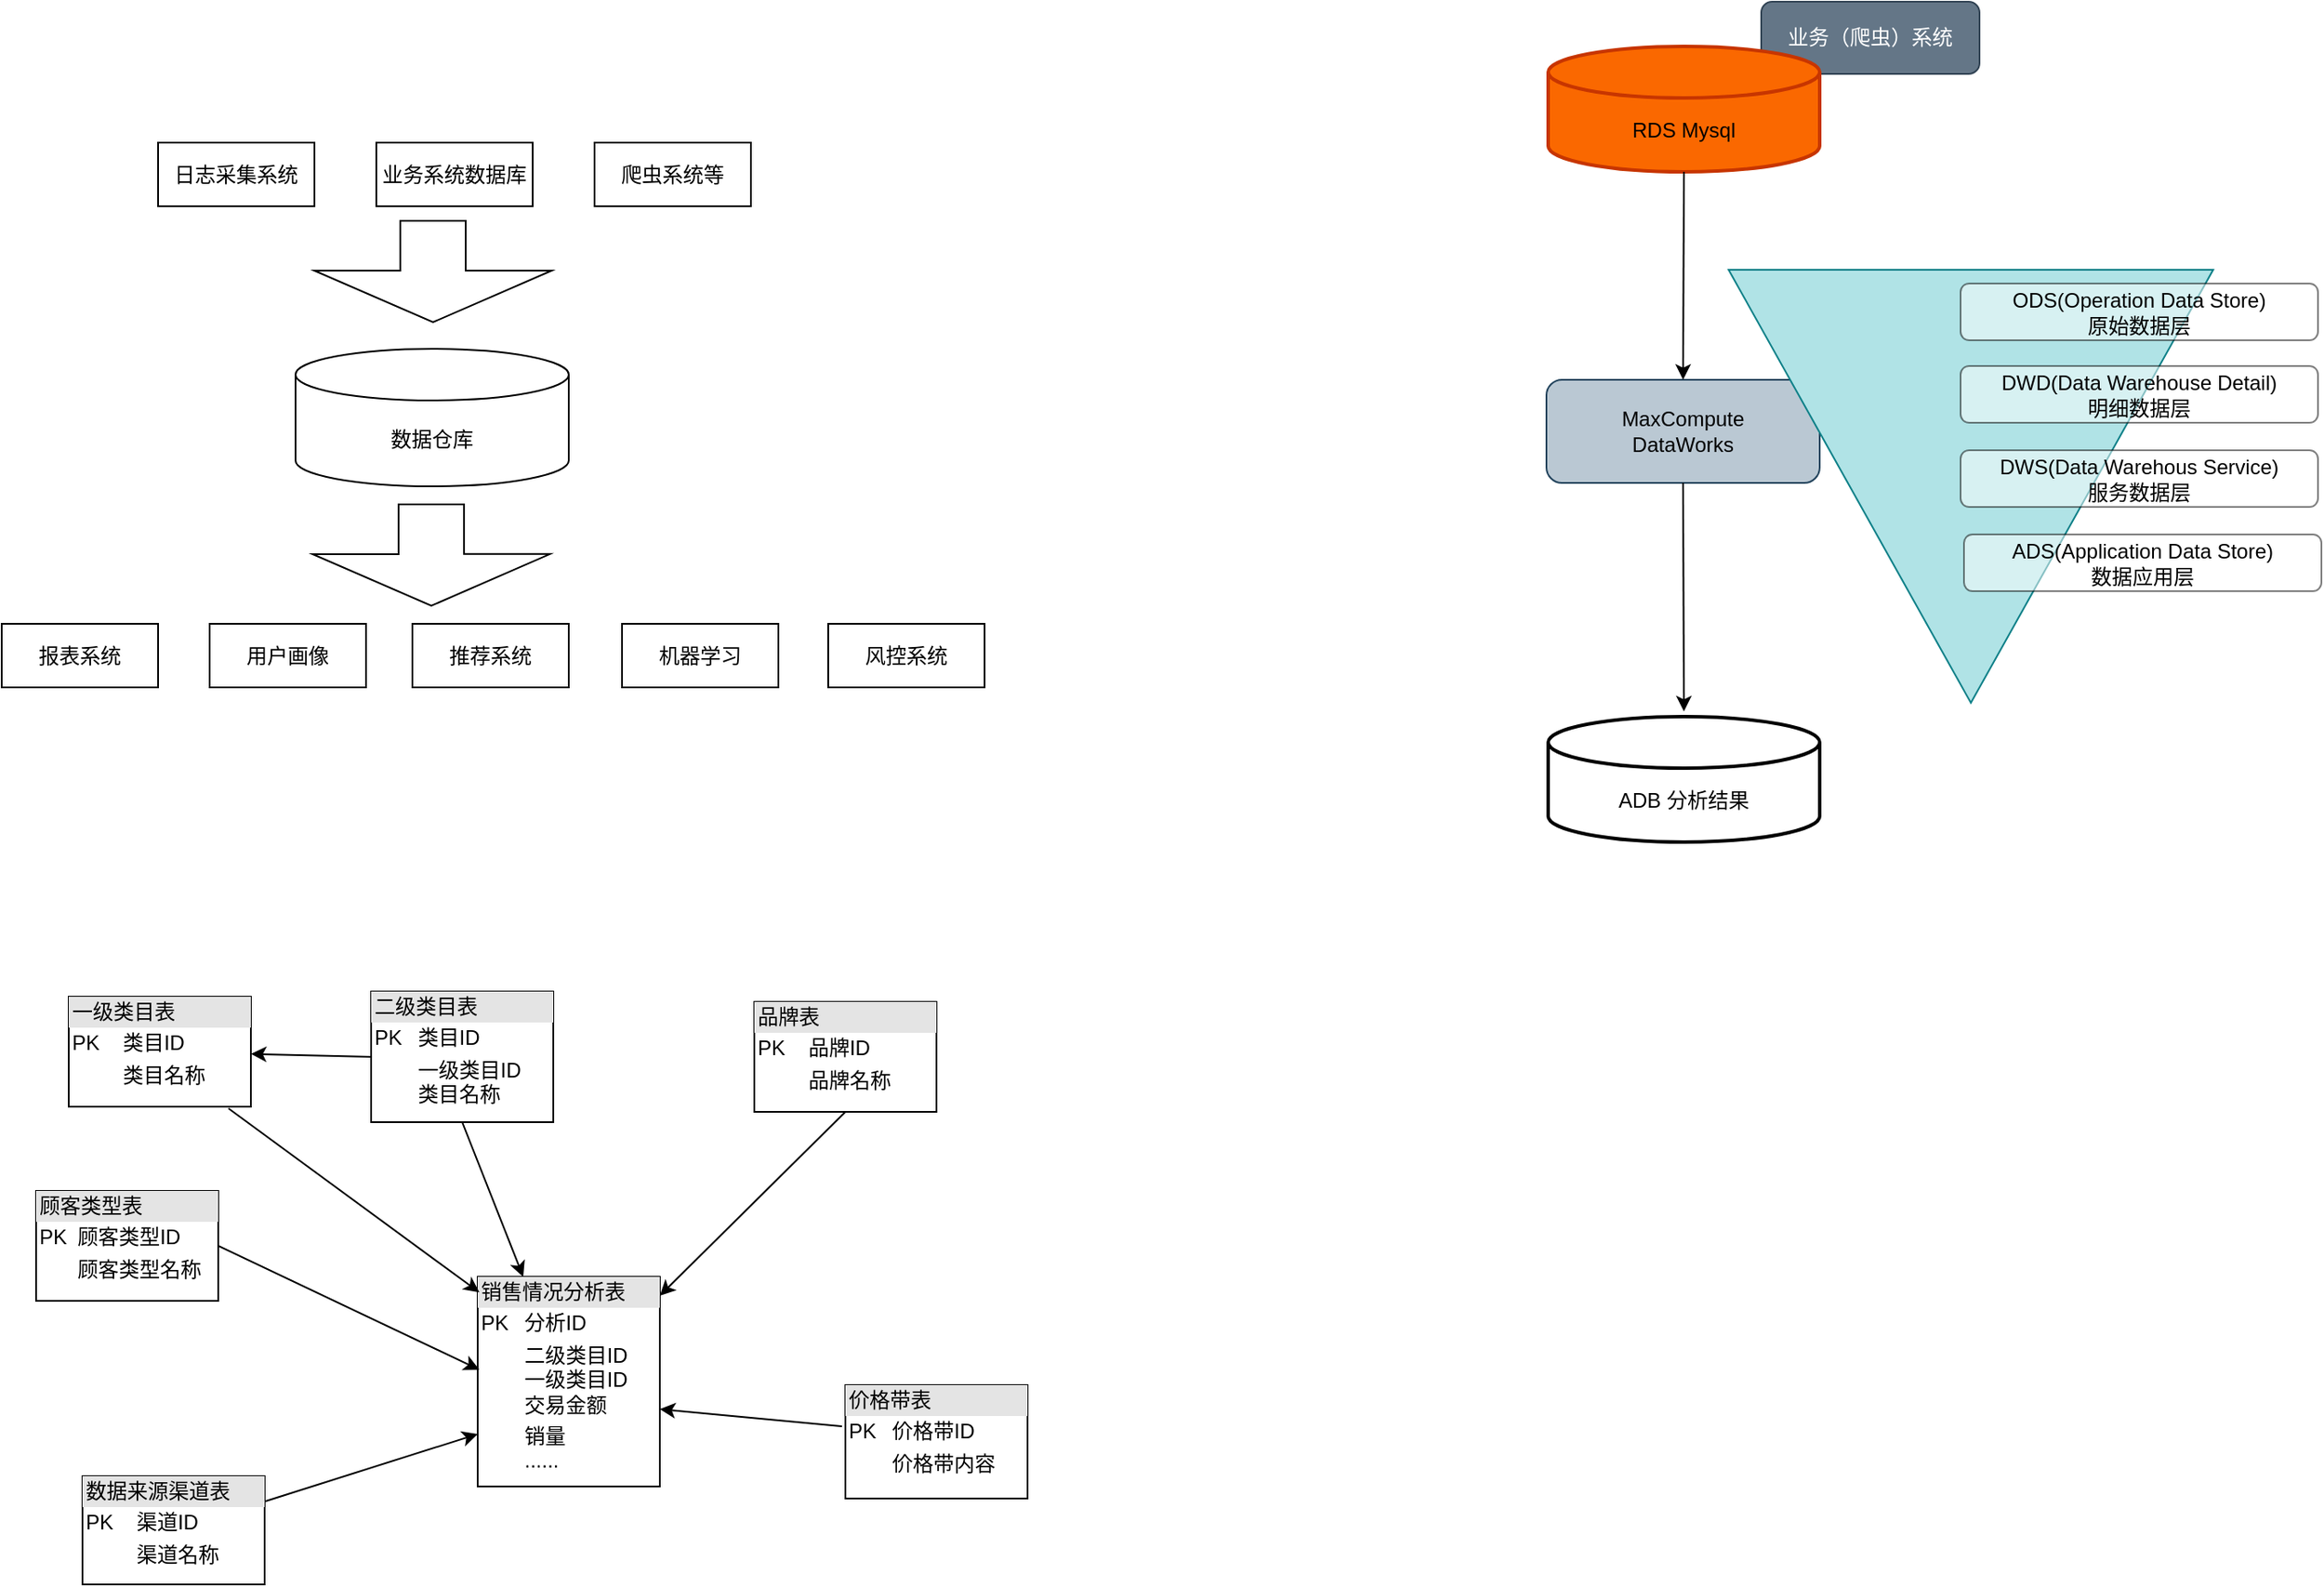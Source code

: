 <mxfile version="21.0.6" type="github">
  <diagram name="第 1 页" id="Camr7XsZ0Y0K7MddpfSk">
    <mxGraphModel dx="1434" dy="756" grid="0" gridSize="10" guides="1" tooltips="1" connect="1" arrows="1" fold="1" page="1" pageScale="1" pageWidth="1920" pageHeight="1200" math="0" shadow="0">
      <root>
        <mxCell id="0" />
        <mxCell id="1" parent="0" />
        <mxCell id="FXYnp829lOooSJC_CmGT-1" value="业务系统数据库" style="rounded=0;whiteSpace=wrap;html=1;" parent="1" vertex="1">
          <mxGeometry x="337" y="160" width="91" height="37" as="geometry" />
        </mxCell>
        <mxCell id="FXYnp829lOooSJC_CmGT-2" value="日志采集系统" style="rounded=0;whiteSpace=wrap;html=1;" parent="1" vertex="1">
          <mxGeometry x="210" y="160" width="91" height="37" as="geometry" />
        </mxCell>
        <mxCell id="FXYnp829lOooSJC_CmGT-3" value="爬虫系统等" style="rounded=0;whiteSpace=wrap;html=1;" parent="1" vertex="1">
          <mxGeometry x="464" y="160" width="91" height="37" as="geometry" />
        </mxCell>
        <mxCell id="FXYnp829lOooSJC_CmGT-5" value="" style="shape=flexArrow;endArrow=classic;html=1;rounded=0;endWidth=99.048;endSize=9.686;width=38.095;" parent="1" edge="1">
          <mxGeometry width="50" height="50" relative="1" as="geometry">
            <mxPoint x="370" y="205" as="sourcePoint" />
            <mxPoint x="370" y="265" as="targetPoint" />
          </mxGeometry>
        </mxCell>
        <mxCell id="FXYnp829lOooSJC_CmGT-6" value="数据仓库" style="shape=cylinder3;whiteSpace=wrap;html=1;boundedLbl=1;backgroundOutline=1;size=15;" parent="1" vertex="1">
          <mxGeometry x="290" y="280" width="159" height="80" as="geometry" />
        </mxCell>
        <mxCell id="FXYnp829lOooSJC_CmGT-7" value="" style="shape=flexArrow;endArrow=classic;html=1;rounded=0;endWidth=99.048;endSize=9.686;width=38.095;" parent="1" edge="1">
          <mxGeometry width="50" height="50" relative="1" as="geometry">
            <mxPoint x="369" y="370" as="sourcePoint" />
            <mxPoint x="369.02" y="430" as="targetPoint" />
          </mxGeometry>
        </mxCell>
        <mxCell id="FXYnp829lOooSJC_CmGT-8" value="报表系统" style="rounded=0;whiteSpace=wrap;html=1;" parent="1" vertex="1">
          <mxGeometry x="119" y="440" width="91" height="37" as="geometry" />
        </mxCell>
        <mxCell id="FXYnp829lOooSJC_CmGT-9" value="用户画像" style="rounded=0;whiteSpace=wrap;html=1;" parent="1" vertex="1">
          <mxGeometry x="240" y="440" width="91" height="37" as="geometry" />
        </mxCell>
        <mxCell id="FXYnp829lOooSJC_CmGT-10" value="推荐系统" style="rounded=0;whiteSpace=wrap;html=1;" parent="1" vertex="1">
          <mxGeometry x="358" y="440" width="91" height="37" as="geometry" />
        </mxCell>
        <mxCell id="FXYnp829lOooSJC_CmGT-11" value="机器学习" style="rounded=0;whiteSpace=wrap;html=1;" parent="1" vertex="1">
          <mxGeometry x="480" y="440" width="91" height="37" as="geometry" />
        </mxCell>
        <mxCell id="FXYnp829lOooSJC_CmGT-12" value="风控系统" style="rounded=0;whiteSpace=wrap;html=1;" parent="1" vertex="1">
          <mxGeometry x="600" y="440" width="91" height="37" as="geometry" />
        </mxCell>
        <mxCell id="FXYnp829lOooSJC_CmGT-14" value="ADB 分析结果" style="shape=cylinder3;whiteSpace=wrap;html=1;boundedLbl=1;backgroundOutline=1;size=15;strokeWidth=2;" parent="1" vertex="1">
          <mxGeometry x="1019" y="494" width="158" height="73" as="geometry" />
        </mxCell>
        <mxCell id="FXYnp829lOooSJC_CmGT-15" value="MaxCompute&lt;br&gt;DataWorks" style="rounded=1;whiteSpace=wrap;html=1;fillColor=#bac8d3;strokeColor=#23445d;" parent="1" vertex="1">
          <mxGeometry x="1018" y="298" width="159" height="60" as="geometry" />
        </mxCell>
        <mxCell id="FXYnp829lOooSJC_CmGT-16" value="" style="triangle;whiteSpace=wrap;html=1;direction=south;fillColor=#b0e3e6;strokeColor=#0e8088;" parent="1" vertex="1">
          <mxGeometry x="1124" y="234" width="282" height="252" as="geometry" />
        </mxCell>
        <mxCell id="FXYnp829lOooSJC_CmGT-17" value="业务（爬虫）系统" style="rounded=1;whiteSpace=wrap;html=1;fillColor=#647687;fontColor=#ffffff;strokeColor=#314354;" parent="1" vertex="1">
          <mxGeometry x="1143" y="78" width="127" height="42" as="geometry" />
        </mxCell>
        <mxCell id="FXYnp829lOooSJC_CmGT-13" value="RDS Mysql" style="shape=cylinder3;whiteSpace=wrap;html=1;boundedLbl=1;backgroundOutline=1;size=15;fillColor=#fa6800;fontColor=#000000;strokeColor=#C73500;strokeWidth=2;" parent="1" vertex="1">
          <mxGeometry x="1019" y="104" width="158" height="73" as="geometry" />
        </mxCell>
        <mxCell id="FXYnp829lOooSJC_CmGT-18" value="ODS(Operation Data Store)&lt;br&gt;原始数据层" style="rounded=1;whiteSpace=wrap;html=1;opacity=50;" parent="1" vertex="1">
          <mxGeometry x="1259" y="242" width="208" height="33" as="geometry" />
        </mxCell>
        <mxCell id="FXYnp829lOooSJC_CmGT-19" value="DWD(Data Warehouse Detail)&lt;br&gt;明细数据层" style="rounded=1;whiteSpace=wrap;html=1;opacity=50;" parent="1" vertex="1">
          <mxGeometry x="1259" y="290" width="208" height="33" as="geometry" />
        </mxCell>
        <mxCell id="FXYnp829lOooSJC_CmGT-20" value="DWS(Data Warehous Service)&lt;br&gt;服务数据层" style="rounded=1;whiteSpace=wrap;html=1;opacity=50;" parent="1" vertex="1">
          <mxGeometry x="1259" y="339" width="208" height="33" as="geometry" />
        </mxCell>
        <mxCell id="FXYnp829lOooSJC_CmGT-21" value="ADS(Application Data Store)&lt;br&gt;数据应用层" style="rounded=1;whiteSpace=wrap;html=1;opacity=50;" parent="1" vertex="1">
          <mxGeometry x="1261" y="388" width="208" height="33" as="geometry" />
        </mxCell>
        <mxCell id="FXYnp829lOooSJC_CmGT-22" value="" style="endArrow=classic;html=1;rounded=0;exitX=0.5;exitY=1;exitDx=0;exitDy=0;exitPerimeter=0;entryX=0.5;entryY=0;entryDx=0;entryDy=0;" parent="1" source="FXYnp829lOooSJC_CmGT-13" target="FXYnp829lOooSJC_CmGT-15" edge="1">
          <mxGeometry width="50" height="50" relative="1" as="geometry">
            <mxPoint x="1036" y="414" as="sourcePoint" />
            <mxPoint x="1086" y="364" as="targetPoint" />
          </mxGeometry>
        </mxCell>
        <mxCell id="FXYnp829lOooSJC_CmGT-23" value="" style="endArrow=classic;html=1;rounded=0;exitX=0.5;exitY=1;exitDx=0;exitDy=0;" parent="1" source="FXYnp829lOooSJC_CmGT-15" edge="1">
          <mxGeometry width="50" height="50" relative="1" as="geometry">
            <mxPoint x="1108" y="187" as="sourcePoint" />
            <mxPoint x="1098" y="491" as="targetPoint" />
          </mxGeometry>
        </mxCell>
        <mxCell id="yPJUKPhEiXUpKDeNURGP-5" value="&lt;div style=&quot;box-sizing:border-box;width:100%;background:#e4e4e4;padding:2px;&quot;&gt;销售情况分析表&lt;/div&gt;&lt;table style=&quot;width:100%;font-size:1em;&quot; cellpadding=&quot;2&quot; cellspacing=&quot;0&quot;&gt;&lt;tbody&gt;&lt;tr&gt;&lt;td&gt;PK&lt;/td&gt;&lt;td&gt;分析ID&lt;/td&gt;&lt;/tr&gt;&lt;tr&gt;&lt;td&gt;&lt;br&gt;&lt;/td&gt;&lt;td&gt;二级类目ID&lt;br&gt;一级类目ID&lt;br&gt;交易金额&lt;/td&gt;&lt;/tr&gt;&lt;tr&gt;&lt;td&gt;&lt;/td&gt;&lt;td&gt;销量&lt;br&gt;......&lt;/td&gt;&lt;/tr&gt;&lt;/tbody&gt;&lt;/table&gt;" style="verticalAlign=top;align=left;overflow=fill;html=1;whiteSpace=wrap;" vertex="1" parent="1">
          <mxGeometry x="396" y="820" width="106" height="122" as="geometry" />
        </mxCell>
        <mxCell id="yPJUKPhEiXUpKDeNURGP-6" value="&lt;div style=&quot;box-sizing:border-box;width:100%;background:#e4e4e4;padding:2px;&quot;&gt;顾客类型表&lt;/div&gt;&lt;table style=&quot;width:100%;font-size:1em;&quot; cellpadding=&quot;2&quot; cellspacing=&quot;0&quot;&gt;&lt;tbody&gt;&lt;tr&gt;&lt;td&gt;PK&lt;/td&gt;&lt;td&gt;顾客类型ID&lt;/td&gt;&lt;/tr&gt;&lt;tr&gt;&lt;td&gt;&lt;br&gt;&lt;/td&gt;&lt;td&gt;顾客类型名称&lt;/td&gt;&lt;/tr&gt;&lt;tr&gt;&lt;td&gt;&lt;/td&gt;&lt;td&gt;&lt;br&gt;&lt;/td&gt;&lt;/tr&gt;&lt;/tbody&gt;&lt;/table&gt;" style="verticalAlign=top;align=left;overflow=fill;html=1;whiteSpace=wrap;" vertex="1" parent="1">
          <mxGeometry x="139" y="770" width="106" height="64" as="geometry" />
        </mxCell>
        <mxCell id="yPJUKPhEiXUpKDeNURGP-7" value="&lt;div style=&quot;box-sizing:border-box;width:100%;background:#e4e4e4;padding:2px;&quot;&gt;二级类目表&lt;/div&gt;&lt;table style=&quot;width:100%;font-size:1em;&quot; cellpadding=&quot;2&quot; cellspacing=&quot;0&quot;&gt;&lt;tbody&gt;&lt;tr&gt;&lt;td&gt;PK&lt;/td&gt;&lt;td&gt;类目ID&lt;/td&gt;&lt;/tr&gt;&lt;tr&gt;&lt;td&gt;&lt;br&gt;&lt;/td&gt;&lt;td&gt;一级类目ID&lt;br&gt;类目名称&lt;/td&gt;&lt;/tr&gt;&lt;tr&gt;&lt;td&gt;&lt;/td&gt;&lt;td&gt;&lt;br&gt;&lt;/td&gt;&lt;/tr&gt;&lt;/tbody&gt;&lt;/table&gt;" style="verticalAlign=top;align=left;overflow=fill;html=1;whiteSpace=wrap;" vertex="1" parent="1">
          <mxGeometry x="334" y="654" width="106" height="76" as="geometry" />
        </mxCell>
        <mxCell id="yPJUKPhEiXUpKDeNURGP-8" value="&lt;div style=&quot;box-sizing:border-box;width:100%;background:#e4e4e4;padding:2px;&quot;&gt;品牌表&lt;/div&gt;&lt;table style=&quot;width:100%;font-size:1em;&quot; cellpadding=&quot;2&quot; cellspacing=&quot;0&quot;&gt;&lt;tbody&gt;&lt;tr&gt;&lt;td&gt;PK&lt;/td&gt;&lt;td&gt;品牌ID&lt;/td&gt;&lt;/tr&gt;&lt;tr&gt;&lt;td&gt;&lt;br&gt;&lt;/td&gt;&lt;td&gt;品牌名称&lt;/td&gt;&lt;/tr&gt;&lt;tr&gt;&lt;td&gt;&lt;/td&gt;&lt;td&gt;&lt;br&gt;&lt;/td&gt;&lt;/tr&gt;&lt;/tbody&gt;&lt;/table&gt;" style="verticalAlign=top;align=left;overflow=fill;html=1;whiteSpace=wrap;" vertex="1" parent="1">
          <mxGeometry x="557" y="660" width="106" height="64" as="geometry" />
        </mxCell>
        <mxCell id="yPJUKPhEiXUpKDeNURGP-10" value="&lt;div style=&quot;box-sizing:border-box;width:100%;background:#e4e4e4;padding:2px;&quot;&gt;数据来源渠道表&lt;/div&gt;&lt;table style=&quot;width:100%;font-size:1em;&quot; cellpadding=&quot;2&quot; cellspacing=&quot;0&quot;&gt;&lt;tbody&gt;&lt;tr&gt;&lt;td&gt;PK&lt;/td&gt;&lt;td&gt;渠道ID&lt;/td&gt;&lt;/tr&gt;&lt;tr&gt;&lt;td&gt;&lt;br&gt;&lt;/td&gt;&lt;td&gt;渠道名称&lt;/td&gt;&lt;/tr&gt;&lt;tr&gt;&lt;td&gt;&lt;/td&gt;&lt;td&gt;&lt;br&gt;&lt;/td&gt;&lt;/tr&gt;&lt;/tbody&gt;&lt;/table&gt;" style="verticalAlign=top;align=left;overflow=fill;html=1;whiteSpace=wrap;" vertex="1" parent="1">
          <mxGeometry x="166" y="936" width="106" height="63" as="geometry" />
        </mxCell>
        <mxCell id="yPJUKPhEiXUpKDeNURGP-12" value="&lt;div style=&quot;box-sizing:border-box;width:100%;background:#e4e4e4;padding:2px;&quot;&gt;价格带表&lt;/div&gt;&lt;table style=&quot;width:100%;font-size:1em;&quot; cellpadding=&quot;2&quot; cellspacing=&quot;0&quot;&gt;&lt;tbody&gt;&lt;tr&gt;&lt;td&gt;PK&lt;/td&gt;&lt;td&gt;价格带ID&lt;/td&gt;&lt;/tr&gt;&lt;tr&gt;&lt;td&gt;&lt;br&gt;&lt;/td&gt;&lt;td&gt;价格带内容&lt;/td&gt;&lt;/tr&gt;&lt;tr&gt;&lt;td&gt;&lt;/td&gt;&lt;td&gt;&lt;br&gt;&lt;/td&gt;&lt;/tr&gt;&lt;/tbody&gt;&lt;/table&gt;" style="verticalAlign=top;align=left;overflow=fill;html=1;whiteSpace=wrap;" vertex="1" parent="1">
          <mxGeometry x="610" y="883" width="106" height="66" as="geometry" />
        </mxCell>
        <mxCell id="yPJUKPhEiXUpKDeNURGP-14" value="&lt;div style=&quot;box-sizing:border-box;width:100%;background:#e4e4e4;padding:2px;&quot;&gt;一级类目表&lt;/div&gt;&lt;table style=&quot;width:100%;font-size:1em;&quot; cellpadding=&quot;2&quot; cellspacing=&quot;0&quot;&gt;&lt;tbody&gt;&lt;tr&gt;&lt;td&gt;PK&lt;/td&gt;&lt;td&gt;类目ID&lt;/td&gt;&lt;/tr&gt;&lt;tr&gt;&lt;td&gt;&lt;br&gt;&lt;/td&gt;&lt;td&gt;类目名称&lt;/td&gt;&lt;/tr&gt;&lt;tr&gt;&lt;td&gt;&lt;/td&gt;&lt;td&gt;&lt;br&gt;&lt;/td&gt;&lt;/tr&gt;&lt;/tbody&gt;&lt;/table&gt;" style="verticalAlign=top;align=left;overflow=fill;html=1;whiteSpace=wrap;" vertex="1" parent="1">
          <mxGeometry x="158" y="657" width="106" height="64" as="geometry" />
        </mxCell>
        <mxCell id="yPJUKPhEiXUpKDeNURGP-15" value="" style="endArrow=classic;html=1;rounded=0;exitX=0.5;exitY=1;exitDx=0;exitDy=0;entryX=1;entryY=0.09;entryDx=0;entryDy=0;entryPerimeter=0;" edge="1" parent="1" source="yPJUKPhEiXUpKDeNURGP-8" target="yPJUKPhEiXUpKDeNURGP-5">
          <mxGeometry width="50" height="50" relative="1" as="geometry">
            <mxPoint x="610" y="820" as="sourcePoint" />
            <mxPoint x="660" y="770" as="targetPoint" />
          </mxGeometry>
        </mxCell>
        <mxCell id="yPJUKPhEiXUpKDeNURGP-16" value="" style="endArrow=classic;html=1;rounded=0;exitX=-0.019;exitY=0.364;exitDx=0;exitDy=0;entryX=1;entryY=0.631;entryDx=0;entryDy=0;entryPerimeter=0;exitPerimeter=0;" edge="1" parent="1" source="yPJUKPhEiXUpKDeNURGP-12" target="yPJUKPhEiXUpKDeNURGP-5">
          <mxGeometry width="50" height="50" relative="1" as="geometry">
            <mxPoint x="620" y="734" as="sourcePoint" />
            <mxPoint x="512" y="841" as="targetPoint" />
          </mxGeometry>
        </mxCell>
        <mxCell id="yPJUKPhEiXUpKDeNURGP-17" value="" style="endArrow=classic;html=1;rounded=0;entryX=0;entryY=0.75;entryDx=0;entryDy=0;" edge="1" parent="1" source="yPJUKPhEiXUpKDeNURGP-10" target="yPJUKPhEiXUpKDeNURGP-5">
          <mxGeometry width="50" height="50" relative="1" as="geometry">
            <mxPoint x="618" y="917" as="sourcePoint" />
            <mxPoint x="512" y="907" as="targetPoint" />
          </mxGeometry>
        </mxCell>
        <mxCell id="yPJUKPhEiXUpKDeNURGP-18" value="" style="endArrow=classic;html=1;rounded=0;entryX=0.009;entryY=0.443;entryDx=0;entryDy=0;exitX=1;exitY=0.5;exitDx=0;exitDy=0;entryPerimeter=0;" edge="1" parent="1" source="yPJUKPhEiXUpKDeNURGP-6" target="yPJUKPhEiXUpKDeNURGP-5">
          <mxGeometry width="50" height="50" relative="1" as="geometry">
            <mxPoint x="282" y="961" as="sourcePoint" />
            <mxPoint x="406" y="922" as="targetPoint" />
          </mxGeometry>
        </mxCell>
        <mxCell id="yPJUKPhEiXUpKDeNURGP-19" value="" style="endArrow=classic;html=1;rounded=0;entryX=0.25;entryY=0;entryDx=0;entryDy=0;exitX=0.5;exitY=1;exitDx=0;exitDy=0;" edge="1" parent="1" source="yPJUKPhEiXUpKDeNURGP-7" target="yPJUKPhEiXUpKDeNURGP-5">
          <mxGeometry width="50" height="50" relative="1" as="geometry">
            <mxPoint x="255" y="812" as="sourcePoint" />
            <mxPoint x="407" y="884" as="targetPoint" />
          </mxGeometry>
        </mxCell>
        <mxCell id="yPJUKPhEiXUpKDeNURGP-20" value="" style="endArrow=classic;html=1;rounded=0;entryX=0.009;entryY=0.074;entryDx=0;entryDy=0;exitX=0.877;exitY=1.016;exitDx=0;exitDy=0;exitPerimeter=0;entryPerimeter=0;" edge="1" parent="1" source="yPJUKPhEiXUpKDeNURGP-14" target="yPJUKPhEiXUpKDeNURGP-5">
          <mxGeometry width="50" height="50" relative="1" as="geometry">
            <mxPoint x="397" y="740" as="sourcePoint" />
            <mxPoint x="433" y="830" as="targetPoint" />
          </mxGeometry>
        </mxCell>
        <mxCell id="yPJUKPhEiXUpKDeNURGP-21" value="" style="endArrow=classic;html=1;rounded=0;exitX=0;exitY=0.5;exitDx=0;exitDy=0;" edge="1" parent="1" source="yPJUKPhEiXUpKDeNURGP-7" target="yPJUKPhEiXUpKDeNURGP-14">
          <mxGeometry width="50" height="50" relative="1" as="geometry">
            <mxPoint x="261" y="732" as="sourcePoint" />
            <mxPoint x="407" y="839" as="targetPoint" />
          </mxGeometry>
        </mxCell>
      </root>
    </mxGraphModel>
  </diagram>
</mxfile>
